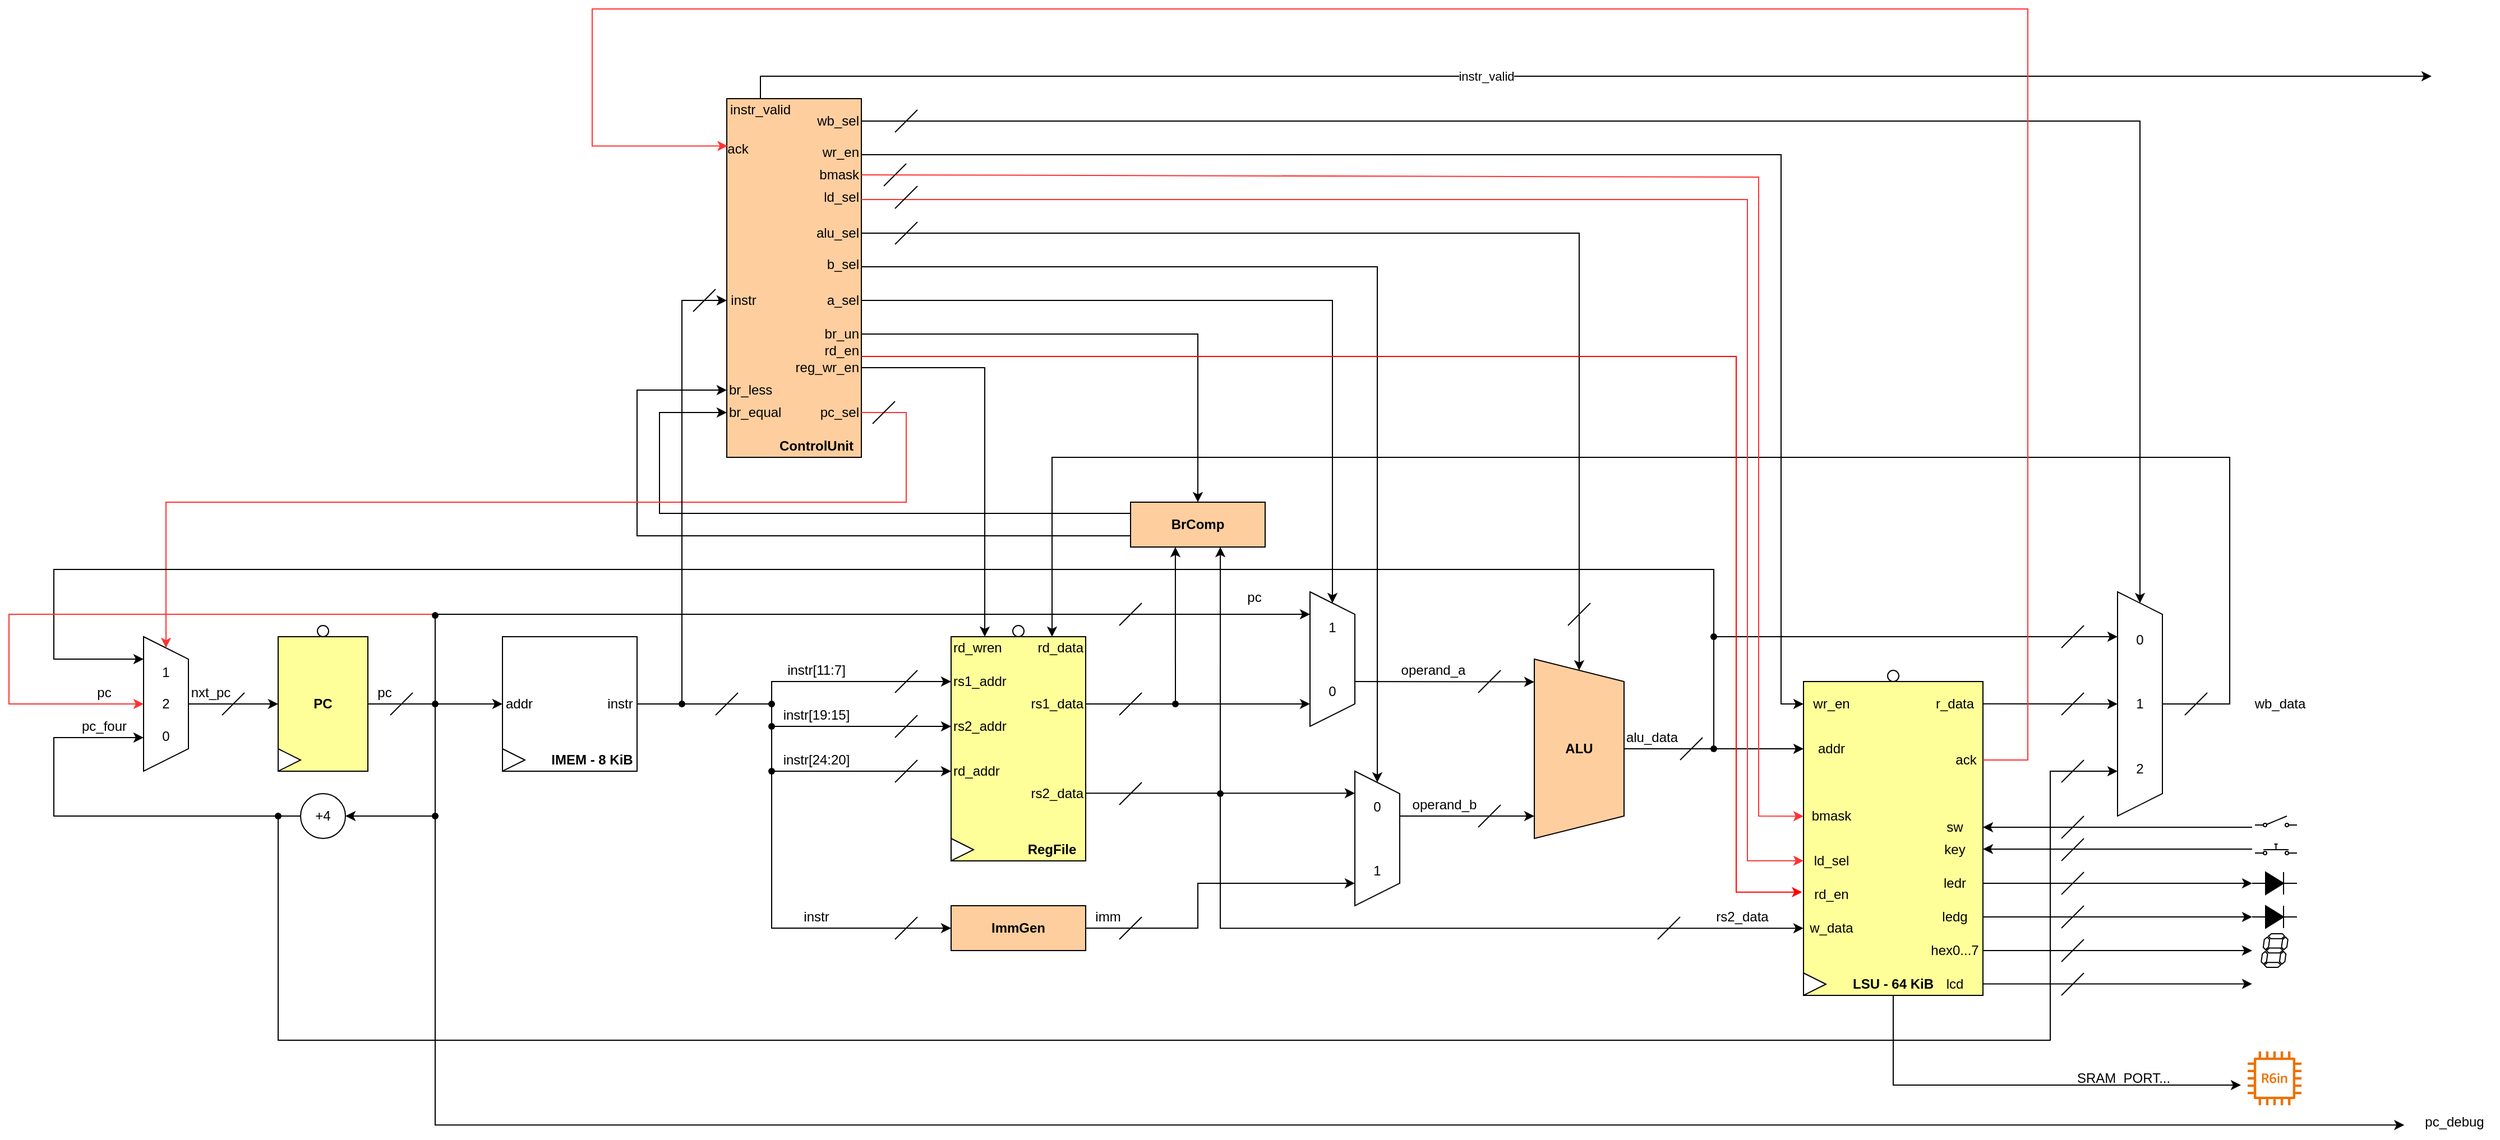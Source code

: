 <mxfile version="23.1.5" type="device">
  <diagram name="Page-1" id="oXgg4Kxq8nKWUvXtjlDv">
    <mxGraphModel dx="-98" dy="-1232" grid="1" gridSize="10" guides="1" tooltips="1" connect="1" arrows="1" fold="1" page="0" pageScale="1" pageWidth="1100" pageHeight="850" math="0" shadow="0">
      <root>
        <mxCell id="0" />
        <mxCell id="1" parent="0" />
        <mxCell id="2" value="" style="rounded=0;whiteSpace=wrap;html=1;fillColor=#FFCE9F;" parent="1" vertex="1">
          <mxGeometry x="1960" y="1960" width="120" height="320" as="geometry" />
        </mxCell>
        <mxCell id="3" value="" style="endArrow=classic;html=1;rounded=0;entryX=0;entryY=0.5;entryDx=0;entryDy=0;exitX=1;exitY=0.5;exitDx=0;exitDy=0;" parent="1" source="81" target="49" edge="1">
          <mxGeometry width="50" height="50" relative="1" as="geometry">
            <mxPoint x="2080" y="2079.2" as="sourcePoint" />
            <mxPoint x="2160" y="2079.2" as="targetPoint" />
            <Array as="points">
              <mxPoint x="2720" y="2080" />
            </Array>
          </mxGeometry>
        </mxCell>
        <mxCell id="4" value="" style="endArrow=classic;html=1;rounded=0;entryX=0.5;entryY=0;entryDx=0;entryDy=0;" parent="1" target="69" edge="1">
          <mxGeometry width="50" height="50" relative="1" as="geometry">
            <mxPoint x="2080" y="2170" as="sourcePoint" />
            <mxPoint x="2160" y="2170" as="targetPoint" />
            <Array as="points">
              <mxPoint x="2380" y="2170" />
            </Array>
          </mxGeometry>
        </mxCell>
        <mxCell id="5" value="" style="endArrow=classic;html=1;rounded=0;exitX=0.25;exitY=0;exitDx=0;exitDy=0;" parent="1" source="2" edge="1">
          <mxGeometry width="50" height="50" relative="1" as="geometry">
            <mxPoint x="2020" y="1980" as="sourcePoint" />
            <mxPoint x="3480" y="1940" as="targetPoint" />
            <Array as="points">
              <mxPoint x="1990" y="1940" />
            </Array>
          </mxGeometry>
        </mxCell>
        <mxCell id="6" value="instr_valid" style="edgeLabel;html=1;align=center;verticalAlign=middle;resizable=0;points=[];" parent="5" vertex="1" connectable="0">
          <mxGeometry x="-0.117" relative="1" as="geometry">
            <mxPoint as="offset" />
          </mxGeometry>
        </mxCell>
        <mxCell id="7" value="" style="rounded=0;whiteSpace=wrap;html=1;container=0;" parent="1" vertex="1">
          <mxGeometry x="1760" y="2440" width="120" height="120" as="geometry" />
        </mxCell>
        <mxCell id="8" value="" style="triangle;whiteSpace=wrap;html=1;container=0;" parent="1" vertex="1">
          <mxGeometry x="1760" y="2540" width="20" height="20" as="geometry" />
        </mxCell>
        <mxCell id="10" value="" style="endArrow=classic;html=1;rounded=0;entryX=0;entryY=0.5;entryDx=0;entryDy=0;" parent="1" target="19" edge="1">
          <mxGeometry width="50" height="50" relative="1" as="geometry">
            <mxPoint x="1880" y="2500" as="sourcePoint" />
            <mxPoint x="2080" y="2480" as="targetPoint" />
            <Array as="points">
              <mxPoint x="2000" y="2500" />
              <mxPoint x="2000" y="2480" />
            </Array>
          </mxGeometry>
        </mxCell>
        <mxCell id="11" value="" style="endArrow=none;html=1;rounded=0;" parent="1" edge="1">
          <mxGeometry width="50" height="50" relative="1" as="geometry">
            <mxPoint x="1950" y="2510" as="sourcePoint" />
            <mxPoint x="1970" y="2490" as="targetPoint" />
          </mxGeometry>
        </mxCell>
        <mxCell id="12" value="" style="rounded=0;whiteSpace=wrap;html=1;fillColor=#FFFF99;" parent="1" vertex="1">
          <mxGeometry x="2160" y="2440" width="120" height="200" as="geometry" />
        </mxCell>
        <mxCell id="13" value="" style="triangle;whiteSpace=wrap;html=1;container=0;" parent="1" vertex="1">
          <mxGeometry x="2160" y="2620" width="20" height="20" as="geometry" />
        </mxCell>
        <mxCell id="14" value="" style="ellipse;whiteSpace=wrap;html=1;aspect=fixed;container=0;" parent="1" vertex="1">
          <mxGeometry x="2215" y="2430" width="10" height="10" as="geometry" />
        </mxCell>
        <mxCell id="15" value="" style="endArrow=classic;html=1;rounded=0;entryX=0.833;entryY=1;entryDx=0;entryDy=0;entryPerimeter=0;" parent="1" target="47" edge="1">
          <mxGeometry width="50" height="50" relative="1" as="geometry">
            <mxPoint x="2280" y="2500" as="sourcePoint" />
            <mxPoint x="2360" y="2500" as="targetPoint" />
          </mxGeometry>
        </mxCell>
        <mxCell id="16" value="" style="endArrow=none;html=1;rounded=0;" parent="1" edge="1">
          <mxGeometry width="50" height="50" relative="1" as="geometry">
            <mxPoint x="2310" y="2510" as="sourcePoint" />
            <mxPoint x="2330" y="2490" as="targetPoint" />
          </mxGeometry>
        </mxCell>
        <mxCell id="17" value="" style="endArrow=classic;html=1;rounded=0;entryX=0.164;entryY=1;entryDx=0;entryDy=0;entryPerimeter=0;" parent="1" target="48" edge="1">
          <mxGeometry width="50" height="50" relative="1" as="geometry">
            <mxPoint x="2280" y="2579.67" as="sourcePoint" />
            <mxPoint x="2360" y="2579.67" as="targetPoint" />
          </mxGeometry>
        </mxCell>
        <mxCell id="18" value="" style="endArrow=none;html=1;rounded=0;" parent="1" edge="1">
          <mxGeometry width="50" height="50" relative="1" as="geometry">
            <mxPoint x="2310" y="2590" as="sourcePoint" />
            <mxPoint x="2330" y="2570" as="targetPoint" />
          </mxGeometry>
        </mxCell>
        <mxCell id="19" value="rs1_addr" style="text;html=1;align=left;verticalAlign=middle;whiteSpace=wrap;rounded=0;" parent="1" vertex="1">
          <mxGeometry x="2160" y="2470" width="60" height="20" as="geometry" />
        </mxCell>
        <mxCell id="20" value="rs2_addr" style="text;html=1;align=left;verticalAlign=middle;whiteSpace=wrap;rounded=0;" parent="1" vertex="1">
          <mxGeometry x="2160" y="2510" width="60" height="20" as="geometry" />
        </mxCell>
        <mxCell id="21" value="rd_wren" style="text;html=1;align=left;verticalAlign=middle;whiteSpace=wrap;rounded=0;" parent="1" vertex="1">
          <mxGeometry x="2160" y="2440" width="60" height="20" as="geometry" />
        </mxCell>
        <mxCell id="22" value="rd_addr" style="text;html=1;align=left;verticalAlign=middle;whiteSpace=wrap;rounded=0;" parent="1" vertex="1">
          <mxGeometry x="2160" y="2550" width="60" height="20" as="geometry" />
        </mxCell>
        <mxCell id="23" value="rs1_data" style="text;html=1;align=right;verticalAlign=middle;whiteSpace=wrap;rounded=0;" parent="1" vertex="1">
          <mxGeometry x="2220" y="2490" width="60" height="20" as="geometry" />
        </mxCell>
        <mxCell id="24" value="rs2_data" style="text;html=1;align=right;verticalAlign=middle;whiteSpace=wrap;rounded=0;" parent="1" vertex="1">
          <mxGeometry x="2220" y="2570" width="60" height="20" as="geometry" />
        </mxCell>
        <mxCell id="25" value="&lt;b&gt;RegFile&lt;/b&gt;" style="text;html=1;align=center;verticalAlign=middle;whiteSpace=wrap;rounded=0;" parent="1" vertex="1">
          <mxGeometry x="2220" y="2620" width="60" height="20" as="geometry" />
        </mxCell>
        <mxCell id="26" value="&lt;b&gt;IMEM - 8 KiB&lt;/b&gt;" style="text;html=1;align=center;verticalAlign=middle;whiteSpace=wrap;rounded=0;" parent="1" vertex="1">
          <mxGeometry x="1800" y="2540" width="80" height="20" as="geometry" />
        </mxCell>
        <mxCell id="27" value="addr" style="text;html=1;align=center;verticalAlign=middle;whiteSpace=wrap;rounded=0;" parent="1" vertex="1">
          <mxGeometry x="1760" y="2490" width="30" height="20" as="geometry" />
        </mxCell>
        <mxCell id="28" value="instr" style="text;html=1;align=center;verticalAlign=middle;whiteSpace=wrap;rounded=0;" parent="1" vertex="1">
          <mxGeometry x="1850" y="2490" width="30" height="20" as="geometry" />
        </mxCell>
        <mxCell id="29" value="" style="endArrow=none;html=1;rounded=0;" parent="1" edge="1">
          <mxGeometry width="50" height="50" relative="1" as="geometry">
            <mxPoint x="2110" y="2490" as="sourcePoint" />
            <mxPoint x="2130" y="2470" as="targetPoint" />
          </mxGeometry>
        </mxCell>
        <mxCell id="30" style="edgeStyle=orthogonalEdgeStyle;rounded=0;orthogonalLoop=1;jettySize=auto;html=1;entryX=0;entryY=0.5;entryDx=0;entryDy=0;" parent="1" source="31" target="20" edge="1">
          <mxGeometry relative="1" as="geometry">
            <Array as="points">
              <mxPoint x="2000" y="2520" />
            </Array>
          </mxGeometry>
        </mxCell>
        <mxCell id="31" value="" style="shape=waypoint;sketch=0;fillStyle=solid;size=6;pointerEvents=1;points=[];fillColor=none;resizable=0;rotatable=0;perimeter=centerPerimeter;snapToPoint=1;" parent="1" vertex="1">
          <mxGeometry x="1990" y="2490" width="20" height="20" as="geometry" />
        </mxCell>
        <mxCell id="32" value="" style="endArrow=none;html=1;rounded=0;" parent="1" edge="1">
          <mxGeometry width="50" height="50" relative="1" as="geometry">
            <mxPoint x="2110" y="2530" as="sourcePoint" />
            <mxPoint x="2130" y="2510" as="targetPoint" />
          </mxGeometry>
        </mxCell>
        <mxCell id="33" style="edgeStyle=orthogonalEdgeStyle;rounded=0;orthogonalLoop=1;jettySize=auto;html=1;entryX=0;entryY=0.5;entryDx=0;entryDy=0;" parent="1" source="34" target="22" edge="1">
          <mxGeometry relative="1" as="geometry">
            <Array as="points">
              <mxPoint x="2000" y="2560" />
            </Array>
          </mxGeometry>
        </mxCell>
        <mxCell id="34" value="" style="shape=waypoint;sketch=0;fillStyle=solid;size=6;pointerEvents=1;points=[];fillColor=none;resizable=0;rotatable=0;perimeter=centerPerimeter;snapToPoint=1;" parent="1" vertex="1">
          <mxGeometry x="1990" y="2510" width="20" height="20" as="geometry" />
        </mxCell>
        <mxCell id="35" value="" style="endArrow=none;html=1;rounded=0;" parent="1" edge="1">
          <mxGeometry width="50" height="50" relative="1" as="geometry">
            <mxPoint x="2110" y="2570" as="sourcePoint" />
            <mxPoint x="2130" y="2550" as="targetPoint" />
          </mxGeometry>
        </mxCell>
        <mxCell id="36" value="rd_data" style="text;html=1;align=right;verticalAlign=middle;whiteSpace=wrap;rounded=0;" parent="1" vertex="1">
          <mxGeometry x="2220" y="2440" width="60" height="20" as="geometry" />
        </mxCell>
        <mxCell id="37" value="instr[11:7]" style="text;html=1;align=center;verticalAlign=middle;whiteSpace=wrap;rounded=0;" parent="1" vertex="1">
          <mxGeometry x="2000" y="2460" width="80" height="20" as="geometry" />
        </mxCell>
        <mxCell id="38" value="instr[19:15]" style="text;html=1;align=center;verticalAlign=middle;whiteSpace=wrap;rounded=0;" parent="1" vertex="1">
          <mxGeometry x="2000" y="2500" width="80" height="20" as="geometry" />
        </mxCell>
        <mxCell id="39" value="instr[24:20]" style="text;html=1;align=center;verticalAlign=middle;whiteSpace=wrap;rounded=0;" parent="1" vertex="1">
          <mxGeometry x="2000" y="2540" width="80" height="20" as="geometry" />
        </mxCell>
        <mxCell id="40" value="&lt;b&gt;ImmGen&lt;/b&gt;" style="rounded=0;whiteSpace=wrap;html=1;fillColor=#FFCE9F;" parent="1" vertex="1">
          <mxGeometry x="2160" y="2680" width="120" height="40" as="geometry" />
        </mxCell>
        <mxCell id="41" value="" style="endArrow=none;html=1;rounded=0;" parent="1" edge="1">
          <mxGeometry width="50" height="50" relative="1" as="geometry">
            <mxPoint x="2110" y="2710" as="sourcePoint" />
            <mxPoint x="2130" y="2690" as="targetPoint" />
          </mxGeometry>
        </mxCell>
        <mxCell id="42" value="" style="endArrow=classic;html=1;rounded=0;entryX=0.833;entryY=1;entryDx=0;entryDy=0;entryPerimeter=0;exitX=1;exitY=0.5;exitDx=0;exitDy=0;" parent="1" source="40" target="48" edge="1">
          <mxGeometry width="50" height="50" relative="1" as="geometry">
            <mxPoint x="2280" y="2720" as="sourcePoint" />
            <mxPoint x="2500" y="2660" as="targetPoint" />
            <Array as="points">
              <mxPoint x="2380" y="2700" />
              <mxPoint x="2380" y="2660" />
            </Array>
          </mxGeometry>
        </mxCell>
        <mxCell id="43" value="" style="endArrow=none;html=1;rounded=0;" parent="1" edge="1">
          <mxGeometry width="50" height="50" relative="1" as="geometry">
            <mxPoint x="2310" y="2710" as="sourcePoint" />
            <mxPoint x="2330" y="2690" as="targetPoint" />
          </mxGeometry>
        </mxCell>
        <mxCell id="44" style="edgeStyle=orthogonalEdgeStyle;rounded=0;orthogonalLoop=1;jettySize=auto;html=1;entryX=0;entryY=0.5;entryDx=0;entryDy=0;" parent="1" target="40" edge="1">
          <mxGeometry relative="1" as="geometry">
            <mxPoint x="2000" y="2540" as="sourcePoint" />
            <mxPoint x="2140" y="2700" as="targetPoint" />
            <Array as="points">
              <mxPoint x="2000" y="2700" />
            </Array>
          </mxGeometry>
        </mxCell>
        <mxCell id="45" value="" style="shape=waypoint;sketch=0;fillStyle=solid;size=6;pointerEvents=1;points=[];fillColor=none;resizable=0;rotatable=0;perimeter=centerPerimeter;snapToPoint=1;" parent="1" vertex="1">
          <mxGeometry x="1990" y="2550" width="20" height="20" as="geometry" />
        </mxCell>
        <mxCell id="46" value="instr" style="text;html=1;align=center;verticalAlign=middle;whiteSpace=wrap;rounded=0;" parent="1" vertex="1">
          <mxGeometry x="2000" y="2680" width="80" height="20" as="geometry" />
        </mxCell>
        <mxCell id="47" value="1&lt;div&gt;&lt;br&gt;&lt;/div&gt;&lt;div&gt;&lt;br&gt;&lt;/div&gt;&lt;div&gt;&lt;br&gt;&lt;/div&gt;&lt;div&gt;0&lt;/div&gt;" style="shape=trapezoid;perimeter=trapezoidPerimeter;whiteSpace=wrap;html=1;fixedSize=1;direction=south;" parent="1" vertex="1">
          <mxGeometry x="2480" y="2400" width="40" height="120" as="geometry" />
        </mxCell>
        <mxCell id="48" value="0&lt;div&gt;&lt;br&gt;&lt;/div&gt;&lt;div&gt;&lt;br&gt;&lt;/div&gt;&lt;div&gt;&lt;br&gt;&lt;/div&gt;&lt;div&gt;1&lt;/div&gt;" style="shape=trapezoid;perimeter=trapezoidPerimeter;whiteSpace=wrap;html=1;fixedSize=1;direction=south;" parent="1" vertex="1">
          <mxGeometry x="2520" y="2560" width="40" height="120" as="geometry" />
        </mxCell>
        <mxCell id="49" value="&lt;b&gt;ALU&lt;/b&gt;" style="shape=trapezoid;perimeter=trapezoidPerimeter;whiteSpace=wrap;html=1;fixedSize=1;direction=south;fillColor=#FFCE9F;" parent="1" vertex="1">
          <mxGeometry x="2680" y="2460" width="80" height="160" as="geometry" />
        </mxCell>
        <mxCell id="50" value="" style="endArrow=classic;html=1;rounded=0;entryX=0.127;entryY=1;entryDx=0;entryDy=0;exitX=0.667;exitY=0;exitDx=0;exitDy=0;exitPerimeter=0;entryPerimeter=0;" parent="1" source="47" target="49" edge="1">
          <mxGeometry width="50" height="50" relative="1" as="geometry">
            <mxPoint x="2600" y="2500" as="sourcePoint" />
            <mxPoint x="2650" y="2508" as="targetPoint" />
          </mxGeometry>
        </mxCell>
        <mxCell id="51" value="" style="endArrow=none;html=1;rounded=0;" parent="1" edge="1">
          <mxGeometry width="50" height="50" relative="1" as="geometry">
            <mxPoint x="2630" y="2490" as="sourcePoint" />
            <mxPoint x="2650" y="2470" as="targetPoint" />
          </mxGeometry>
        </mxCell>
        <mxCell id="52" value="" style="endArrow=classic;html=1;rounded=0;entryX=0.875;entryY=1;entryDx=0;entryDy=0;exitX=0.333;exitY=0;exitDx=0;exitDy=0;exitPerimeter=0;entryPerimeter=0;" parent="1" source="48" target="49" edge="1">
          <mxGeometry width="50" height="50" relative="1" as="geometry">
            <mxPoint x="2600" y="2580" as="sourcePoint" />
            <mxPoint x="2680" y="2580" as="targetPoint" />
          </mxGeometry>
        </mxCell>
        <mxCell id="53" value="" style="endArrow=none;html=1;rounded=0;" parent="1" edge="1">
          <mxGeometry width="50" height="50" relative="1" as="geometry">
            <mxPoint x="2630" y="2610" as="sourcePoint" />
            <mxPoint x="2650" y="2590" as="targetPoint" />
          </mxGeometry>
        </mxCell>
        <mxCell id="54" value="" style="endArrow=classic;html=1;rounded=0;entryX=0;entryY=0.5;entryDx=0;entryDy=0;" parent="1" target="95" edge="1">
          <mxGeometry width="50" height="50" relative="1" as="geometry">
            <mxPoint x="2760" y="2540" as="sourcePoint" />
            <mxPoint x="2840" y="2540" as="targetPoint" />
          </mxGeometry>
        </mxCell>
        <mxCell id="55" value="" style="endArrow=none;html=1;rounded=0;" parent="1" edge="1">
          <mxGeometry width="50" height="50" relative="1" as="geometry">
            <mxPoint x="2810" y="2550" as="sourcePoint" />
            <mxPoint x="2830" y="2530" as="targetPoint" />
          </mxGeometry>
        </mxCell>
        <mxCell id="56" value="" style="endArrow=none;html=1;rounded=0;" parent="1" edge="1">
          <mxGeometry width="50" height="50" relative="1" as="geometry">
            <mxPoint x="2710" y="2430" as="sourcePoint" />
            <mxPoint x="2730" y="2410" as="targetPoint" />
          </mxGeometry>
        </mxCell>
        <mxCell id="57" value="operand_a" style="text;html=1;align=center;verticalAlign=middle;whiteSpace=wrap;rounded=0;" parent="1" vertex="1">
          <mxGeometry x="2550" y="2460" width="80" height="20" as="geometry" />
        </mxCell>
        <mxCell id="58" value="operand_b" style="text;html=1;align=center;verticalAlign=middle;whiteSpace=wrap;rounded=0;" parent="1" vertex="1">
          <mxGeometry x="2560" y="2580" width="80" height="20" as="geometry" />
        </mxCell>
        <mxCell id="59" value="PC" style="rounded=0;whiteSpace=wrap;html=1;fontStyle=1;fillColor=#FFFF99;" parent="1" vertex="1">
          <mxGeometry x="1560" y="2440" width="80" height="120" as="geometry" />
        </mxCell>
        <mxCell id="60" value="" style="triangle;whiteSpace=wrap;html=1;" parent="1" vertex="1">
          <mxGeometry x="1560" y="2540" width="20" height="20" as="geometry" />
        </mxCell>
        <mxCell id="61" value="" style="ellipse;whiteSpace=wrap;html=1;aspect=fixed;" parent="1" vertex="1">
          <mxGeometry x="1595" y="2430" width="10" height="10" as="geometry" />
        </mxCell>
        <mxCell id="62" value="" style="endArrow=none;html=1;rounded=0;" parent="1" edge="1">
          <mxGeometry width="50" height="50" relative="1" as="geometry">
            <mxPoint x="1510" y="2510" as="sourcePoint" />
            <mxPoint x="1530" y="2490" as="targetPoint" />
          </mxGeometry>
        </mxCell>
        <mxCell id="63" value="" style="endArrow=classic;html=1;rounded=0;entryX=0;entryY=0.5;entryDx=0;entryDy=0;" parent="1" target="27" edge="1">
          <mxGeometry width="50" height="50" relative="1" as="geometry">
            <mxPoint x="1640" y="2500" as="sourcePoint" />
            <mxPoint x="1720" y="2500" as="targetPoint" />
          </mxGeometry>
        </mxCell>
        <mxCell id="64" value="" style="endArrow=none;html=1;rounded=0;" parent="1" edge="1">
          <mxGeometry width="50" height="50" relative="1" as="geometry">
            <mxPoint x="1660" y="2510" as="sourcePoint" />
            <mxPoint x="1680" y="2490" as="targetPoint" />
          </mxGeometry>
        </mxCell>
        <mxCell id="65" value="pc" style="text;html=1;align=center;verticalAlign=middle;whiteSpace=wrap;rounded=0;" parent="1" vertex="1">
          <mxGeometry x="1640" y="2480" width="30" height="20" as="geometry" />
        </mxCell>
        <mxCell id="66" style="edgeStyle=orthogonalEdgeStyle;rounded=0;orthogonalLoop=1;jettySize=auto;html=1;entryX=0;entryY=0.5;entryDx=0;entryDy=0;" parent="1" source="67" target="59" edge="1">
          <mxGeometry relative="1" as="geometry" />
        </mxCell>
        <mxCell id="67" value="1&lt;br&gt;&lt;br&gt;2&lt;br&gt;&lt;br&gt;0" style="shape=trapezoid;perimeter=trapezoidPerimeter;whiteSpace=wrap;html=1;fixedSize=1;direction=south;" parent="1" vertex="1">
          <mxGeometry x="1440" y="2440" width="40" height="120" as="geometry" />
        </mxCell>
        <mxCell id="68" value="nxt_pc" style="text;html=1;align=center;verticalAlign=middle;whiteSpace=wrap;rounded=0;" parent="1" vertex="1">
          <mxGeometry x="1480" y="2480" width="40" height="20" as="geometry" />
        </mxCell>
        <mxCell id="69" value="&lt;b&gt;BrComp&lt;/b&gt;" style="rounded=0;whiteSpace=wrap;html=1;fillColor=#FFCE9F;" parent="1" vertex="1">
          <mxGeometry x="2320" y="2320" width="120" height="40" as="geometry" />
        </mxCell>
        <mxCell id="70" style="edgeStyle=orthogonalEdgeStyle;rounded=0;orthogonalLoop=1;jettySize=auto;html=1;entryX=0.333;entryY=1;entryDx=0;entryDy=0;entryPerimeter=0;" parent="1" source="71" target="69" edge="1">
          <mxGeometry relative="1" as="geometry">
            <mxPoint x="2360" y="2450" as="targetPoint" />
          </mxGeometry>
        </mxCell>
        <mxCell id="71" value="" style="shape=waypoint;sketch=0;fillStyle=solid;size=6;pointerEvents=1;points=[];fillColor=none;resizable=0;rotatable=0;perimeter=centerPerimeter;snapToPoint=1;" parent="1" vertex="1">
          <mxGeometry x="2350" y="2490" width="20" height="20" as="geometry" />
        </mxCell>
        <mxCell id="72" style="edgeStyle=orthogonalEdgeStyle;rounded=0;orthogonalLoop=1;jettySize=auto;html=1;entryX=0;entryY=0.786;entryDx=0;entryDy=0;entryPerimeter=0;" parent="1" source="73" target="91" edge="1">
          <mxGeometry relative="1" as="geometry">
            <mxPoint x="2851.212" y="2690" as="targetPoint" />
            <Array as="points">
              <mxPoint x="2400" y="2700" />
            </Array>
          </mxGeometry>
        </mxCell>
        <mxCell id="73" value="" style="shape=waypoint;sketch=0;fillStyle=solid;size=6;pointerEvents=1;points=[];fillColor=none;resizable=0;rotatable=0;perimeter=centerPerimeter;snapToPoint=1;" parent="1" vertex="1">
          <mxGeometry x="2390" y="2570" width="20" height="20" as="geometry" />
        </mxCell>
        <mxCell id="74" style="edgeStyle=orthogonalEdgeStyle;rounded=0;orthogonalLoop=1;jettySize=auto;html=1;entryX=0.667;entryY=1;entryDx=0;entryDy=0;entryPerimeter=0;" parent="1" source="73" target="69" edge="1">
          <mxGeometry relative="1" as="geometry" />
        </mxCell>
        <mxCell id="75" value="" style="endArrow=classic;html=1;rounded=0;entryX=0;entryY=0.5;entryDx=0;entryDy=0;exitX=0;exitY=0.25;exitDx=0;exitDy=0;" parent="1" source="69" target="78" edge="1">
          <mxGeometry width="50" height="50" relative="1" as="geometry">
            <mxPoint x="2310" y="2330" as="sourcePoint" />
            <mxPoint x="1920" y="2310" as="targetPoint" />
            <Array as="points">
              <mxPoint x="1900" y="2330" />
              <mxPoint x="1900" y="2240" />
            </Array>
          </mxGeometry>
        </mxCell>
        <mxCell id="76" value="" style="endArrow=classic;html=1;rounded=0;exitX=0;exitY=0.75;exitDx=0;exitDy=0;entryX=0;entryY=0.5;entryDx=0;entryDy=0;" parent="1" source="69" target="77" edge="1">
          <mxGeometry width="50" height="50" relative="1" as="geometry">
            <mxPoint x="2320" y="2400" as="sourcePoint" />
            <mxPoint x="1960" y="2340" as="targetPoint" />
            <Array as="points">
              <mxPoint x="1880" y="2350" />
              <mxPoint x="1880" y="2220" />
            </Array>
          </mxGeometry>
        </mxCell>
        <mxCell id="77" value="br_less" style="text;html=1;align=left;verticalAlign=middle;whiteSpace=wrap;rounded=0;" parent="1" vertex="1">
          <mxGeometry x="1960" y="2210" width="60" height="20" as="geometry" />
        </mxCell>
        <mxCell id="78" value="br_equal" style="text;html=1;align=left;verticalAlign=middle;whiteSpace=wrap;rounded=0;" parent="1" vertex="1">
          <mxGeometry x="1960" y="2230" width="60" height="20" as="geometry" />
        </mxCell>
        <mxCell id="79" value="br_un" style="text;html=1;align=right;verticalAlign=middle;whiteSpace=wrap;rounded=0;" parent="1" vertex="1">
          <mxGeometry x="2010" y="2160" width="70" height="20" as="geometry" />
        </mxCell>
        <mxCell id="80" value="&lt;b&gt;ControlUnit&lt;/b&gt;" style="text;html=1;align=center;verticalAlign=middle;whiteSpace=wrap;rounded=0;" parent="1" vertex="1">
          <mxGeometry x="2000" y="2260" width="80" height="20" as="geometry" />
        </mxCell>
        <mxCell id="81" value="alu_sel" style="text;html=1;align=right;verticalAlign=middle;whiteSpace=wrap;rounded=0;" parent="1" vertex="1">
          <mxGeometry x="2010" y="2070" width="70" height="20" as="geometry" />
        </mxCell>
        <mxCell id="82" style="edgeStyle=orthogonalEdgeStyle;rounded=0;orthogonalLoop=1;jettySize=auto;html=1;" parent="1" source="84" edge="1">
          <mxGeometry relative="1" as="geometry">
            <mxPoint x="2480" y="2420" as="targetPoint" />
            <Array as="points">
              <mxPoint x="1700" y="2420" />
            </Array>
          </mxGeometry>
        </mxCell>
        <mxCell id="83" style="edgeStyle=orthogonalEdgeStyle;rounded=0;orthogonalLoop=1;jettySize=auto;html=1;entryX=1;entryY=0.5;entryDx=0;entryDy=0;" parent="1" source="84" target="90" edge="1">
          <mxGeometry relative="1" as="geometry">
            <Array as="points">
              <mxPoint x="1700" y="2600" />
            </Array>
          </mxGeometry>
        </mxCell>
        <mxCell id="84" value="" style="shape=waypoint;sketch=0;fillStyle=solid;size=6;pointerEvents=1;points=[];fillColor=none;resizable=0;rotatable=0;perimeter=centerPerimeter;snapToPoint=1;" parent="1" vertex="1">
          <mxGeometry x="1690" y="2490" width="20" height="20" as="geometry" />
        </mxCell>
        <mxCell id="85" value="" style="endArrow=none;html=1;rounded=0;" parent="1" edge="1">
          <mxGeometry width="50" height="50" relative="1" as="geometry">
            <mxPoint x="2310" y="2430" as="sourcePoint" />
            <mxPoint x="2330" y="2410" as="targetPoint" />
          </mxGeometry>
        </mxCell>
        <mxCell id="86" value="imm" style="text;html=1;align=center;verticalAlign=middle;whiteSpace=wrap;rounded=0;" parent="1" vertex="1">
          <mxGeometry x="2280" y="2680" width="40" height="20" as="geometry" />
        </mxCell>
        <mxCell id="87" style="edgeStyle=orthogonalEdgeStyle;rounded=0;orthogonalLoop=1;jettySize=auto;html=1;entryX=0;entryY=0.5;entryDx=0;entryDy=0;strokeColor=#FF3333;" parent="1" source="88" target="67" edge="1">
          <mxGeometry relative="1" as="geometry">
            <Array as="points">
              <mxPoint x="2120" y="2240" />
              <mxPoint x="2120" y="2320" />
              <mxPoint x="1460" y="2320" />
            </Array>
          </mxGeometry>
        </mxCell>
        <mxCell id="88" value="pc_sel" style="text;html=1;align=right;verticalAlign=middle;whiteSpace=wrap;rounded=0;" parent="1" vertex="1">
          <mxGeometry x="2010" y="2230" width="70" height="20" as="geometry" />
        </mxCell>
        <mxCell id="89" style="edgeStyle=orthogonalEdgeStyle;rounded=0;orthogonalLoop=1;jettySize=auto;html=1;exitX=0;exitY=0.5;exitDx=0;exitDy=0;" parent="1" source="90" edge="1">
          <mxGeometry relative="1" as="geometry">
            <mxPoint x="1440" y="2530" as="targetPoint" />
            <mxPoint x="1570" y="2600" as="sourcePoint" />
            <Array as="points">
              <mxPoint x="1360" y="2600" />
              <mxPoint x="1360" y="2530" />
            </Array>
          </mxGeometry>
        </mxCell>
        <mxCell id="90" value="+4" style="ellipse;whiteSpace=wrap;html=1;aspect=fixed;" parent="1" vertex="1">
          <mxGeometry x="1580" y="2580" width="40" height="40" as="geometry" />
        </mxCell>
        <mxCell id="0L_vs1r0i56MNHJOJG8s-172" style="edgeStyle=orthogonalEdgeStyle;rounded=0;orthogonalLoop=1;jettySize=auto;html=1;" parent="1" source="91" edge="1">
          <mxGeometry relative="1" as="geometry">
            <mxPoint x="3310" y="2840" as="targetPoint" />
            <Array as="points">
              <mxPoint x="3000" y="2840" />
            </Array>
          </mxGeometry>
        </mxCell>
        <mxCell id="91" value="" style="rounded=0;whiteSpace=wrap;html=1;fillColor=#FFFF99;" parent="1" vertex="1">
          <mxGeometry x="2920" y="2480" width="160" height="280" as="geometry" />
        </mxCell>
        <mxCell id="92" value="" style="triangle;whiteSpace=wrap;html=1;container=0;" parent="1" vertex="1">
          <mxGeometry x="2920" y="2740" width="20" height="20" as="geometry" />
        </mxCell>
        <mxCell id="93" value="" style="ellipse;whiteSpace=wrap;html=1;aspect=fixed;container=0;" parent="1" vertex="1">
          <mxGeometry x="2995" y="2470" width="10" height="10" as="geometry" />
        </mxCell>
        <mxCell id="94" value="&lt;b&gt;LSU - 64 KiB&lt;/b&gt;" style="text;html=1;align=center;verticalAlign=middle;whiteSpace=wrap;rounded=0;" parent="1" vertex="1">
          <mxGeometry x="2960" y="2740" width="80" height="20" as="geometry" />
        </mxCell>
        <mxCell id="95" value="addr" style="text;html=1;align=center;verticalAlign=middle;whiteSpace=wrap;rounded=0;" parent="1" vertex="1">
          <mxGeometry x="2920" y="2530" width="50" height="20" as="geometry" />
        </mxCell>
        <mxCell id="96" style="edgeStyle=orthogonalEdgeStyle;rounded=0;orthogonalLoop=1;jettySize=auto;html=1;" parent="1" source="97" edge="1">
          <mxGeometry relative="1" as="geometry">
            <mxPoint x="1440" y="2460" as="targetPoint" />
            <Array as="points">
              <mxPoint x="2840" y="2380" />
              <mxPoint x="1360" y="2380" />
              <mxPoint x="1360" y="2460" />
            </Array>
          </mxGeometry>
        </mxCell>
        <mxCell id="97" value="" style="shape=waypoint;sketch=0;fillStyle=solid;size=6;pointerEvents=1;points=[];fillColor=none;resizable=0;rotatable=0;perimeter=centerPerimeter;snapToPoint=1;" parent="1" vertex="1">
          <mxGeometry x="2830" y="2530" width="20" height="20" as="geometry" />
        </mxCell>
        <mxCell id="98" value="alu_data" style="text;html=1;align=center;verticalAlign=middle;whiteSpace=wrap;rounded=0;" parent="1" vertex="1">
          <mxGeometry x="2760" y="2520" width="50" height="20" as="geometry" />
        </mxCell>
        <mxCell id="99" value="0&lt;div&gt;&lt;br&gt;&lt;/div&gt;&lt;div&gt;&lt;br&gt;&lt;/div&gt;&lt;div&gt;&lt;br&gt;&lt;/div&gt;&lt;div&gt;1&lt;/div&gt;&lt;div&gt;&lt;br&gt;&lt;/div&gt;&lt;div&gt;&lt;br&gt;&lt;/div&gt;&lt;div&gt;&lt;br&gt;&lt;/div&gt;&lt;div&gt;2&lt;/div&gt;" style="shape=trapezoid;perimeter=trapezoidPerimeter;whiteSpace=wrap;html=1;fixedSize=1;direction=south;" parent="1" vertex="1">
          <mxGeometry x="3200" y="2400" width="40" height="200" as="geometry" />
        </mxCell>
        <mxCell id="100" value="w_data" style="text;html=1;align=center;verticalAlign=middle;whiteSpace=wrap;rounded=0;" parent="1" vertex="1">
          <mxGeometry x="2920" y="2690" width="50" height="20" as="geometry" />
        </mxCell>
        <mxCell id="101" value="" style="endArrow=classic;html=1;rounded=0;exitX=1;exitY=0.6;exitDx=0;exitDy=0;entryX=0;entryY=0.5;entryDx=0;entryDy=0;exitPerimeter=0;" parent="1" source="131" target="105" edge="1">
          <mxGeometry width="50" height="50" relative="1" as="geometry">
            <mxPoint x="2720" y="2330" as="sourcePoint" />
            <mxPoint x="2900" y="2500" as="targetPoint" />
            <Array as="points">
              <mxPoint x="2900" y="2010" />
              <mxPoint x="2900" y="2500" />
            </Array>
          </mxGeometry>
        </mxCell>
        <mxCell id="102" value="ld_sel" style="text;html=1;align=right;verticalAlign=middle;whiteSpace=wrap;rounded=0;" parent="1" vertex="1">
          <mxGeometry x="2010" y="2038" width="70" height="20" as="geometry" />
        </mxCell>
        <mxCell id="103" style="edgeStyle=orthogonalEdgeStyle;rounded=0;orthogonalLoop=1;jettySize=auto;html=1;entryX=0.5;entryY=0;entryDx=0;entryDy=0;" parent="1" source="104" target="21" edge="1">
          <mxGeometry relative="1" as="geometry" />
        </mxCell>
        <mxCell id="104" value="reg_wr_en" style="text;html=1;align=right;verticalAlign=middle;whiteSpace=wrap;rounded=0;" parent="1" vertex="1">
          <mxGeometry x="2010" y="2190" width="70" height="20" as="geometry" />
        </mxCell>
        <mxCell id="105" value="wr_en" style="text;html=1;align=center;verticalAlign=middle;whiteSpace=wrap;rounded=0;" parent="1" vertex="1">
          <mxGeometry x="2920" y="2490" width="50" height="20" as="geometry" />
        </mxCell>
        <mxCell id="106" value="" style="endArrow=classic;html=1;rounded=0;entryX=0.8;entryY=1;entryDx=0;entryDy=0;entryPerimeter=0;" parent="1" source="JyYLblfuklIKqqulu7PG-160" target="99" edge="1">
          <mxGeometry width="50" height="50" relative="1" as="geometry">
            <mxPoint x="1560" y="2600" as="sourcePoint" />
            <mxPoint x="3180" y="2500" as="targetPoint" />
            <Array as="points">
              <mxPoint x="1560" y="2700" />
              <mxPoint x="1560" y="2800" />
              <mxPoint x="3140" y="2800" />
              <mxPoint x="3140" y="2560" />
            </Array>
          </mxGeometry>
        </mxCell>
        <mxCell id="107" value="" style="endArrow=classic;html=1;rounded=0;entryX=0.5;entryY=1;entryDx=0;entryDy=0;exitX=1;exitY=0.071;exitDx=0;exitDy=0;exitPerimeter=0;" parent="1" source="91" target="99" edge="1">
          <mxGeometry width="50" height="50" relative="1" as="geometry">
            <mxPoint x="3090" y="2500" as="sourcePoint" />
            <mxPoint x="3170" y="2490" as="targetPoint" />
          </mxGeometry>
        </mxCell>
        <mxCell id="108" value="r_data" style="text;html=1;align=center;verticalAlign=middle;whiteSpace=wrap;rounded=0;" parent="1" vertex="1">
          <mxGeometry x="3030" y="2490" width="50" height="20" as="geometry" />
        </mxCell>
        <mxCell id="109" value="" style="endArrow=none;html=1;rounded=0;" parent="1" edge="1">
          <mxGeometry width="50" height="50" relative="1" as="geometry">
            <mxPoint x="2790" y="2710" as="sourcePoint" />
            <mxPoint x="2810" y="2690" as="targetPoint" />
          </mxGeometry>
        </mxCell>
        <mxCell id="110" value="" style="shape=waypoint;sketch=0;fillStyle=solid;size=6;pointerEvents=1;points=[];fillColor=none;resizable=0;rotatable=0;perimeter=centerPerimeter;snapToPoint=1;" parent="1" vertex="1">
          <mxGeometry x="2830" y="2430" width="20" height="20" as="geometry" />
        </mxCell>
        <mxCell id="111" style="edgeStyle=orthogonalEdgeStyle;rounded=0;orthogonalLoop=1;jettySize=auto;html=1;entryX=0.2;entryY=1;entryDx=0;entryDy=0;entryPerimeter=0;" parent="1" source="110" target="99" edge="1">
          <mxGeometry relative="1" as="geometry" />
        </mxCell>
        <mxCell id="112" value="" style="endArrow=none;html=1;rounded=0;" parent="1" edge="1">
          <mxGeometry width="50" height="50" relative="1" as="geometry">
            <mxPoint x="3150" y="2450" as="sourcePoint" />
            <mxPoint x="3170" y="2430" as="targetPoint" />
          </mxGeometry>
        </mxCell>
        <mxCell id="113" value="" style="endArrow=none;html=1;rounded=0;" parent="1" edge="1">
          <mxGeometry width="50" height="50" relative="1" as="geometry">
            <mxPoint x="3150" y="2510" as="sourcePoint" />
            <mxPoint x="3170" y="2490" as="targetPoint" />
          </mxGeometry>
        </mxCell>
        <mxCell id="114" value="" style="endArrow=none;html=1;rounded=0;" parent="1" edge="1">
          <mxGeometry width="50" height="50" relative="1" as="geometry">
            <mxPoint x="3150" y="2570" as="sourcePoint" />
            <mxPoint x="3170" y="2550" as="targetPoint" />
          </mxGeometry>
        </mxCell>
        <mxCell id="115" value="wb_sel" style="text;html=1;align=right;verticalAlign=middle;whiteSpace=wrap;rounded=0;" parent="1" vertex="1">
          <mxGeometry x="2010" y="1970" width="70" height="20" as="geometry" />
        </mxCell>
        <mxCell id="116" value="" style="endArrow=classic;html=1;rounded=0;entryX=0;entryY=0.5;entryDx=0;entryDy=0;" parent="1" target="99" edge="1">
          <mxGeometry width="50" height="50" relative="1" as="geometry">
            <mxPoint x="2080" y="1980" as="sourcePoint" />
            <mxPoint x="3210" y="2380" as="targetPoint" />
            <Array as="points">
              <mxPoint x="3220" y="1980" />
            </Array>
          </mxGeometry>
        </mxCell>
        <mxCell id="117" value="" style="endArrow=classic;html=1;rounded=0;exitX=0.5;exitY=0;exitDx=0;exitDy=0;entryX=0.5;entryY=0;entryDx=0;entryDy=0;" parent="1" source="99" target="36" edge="1">
          <mxGeometry width="50" height="50" relative="1" as="geometry">
            <mxPoint x="3310" y="2500" as="sourcePoint" />
            <mxPoint x="2250" y="2370" as="targetPoint" />
            <Array as="points">
              <mxPoint x="3300" y="2500" />
              <mxPoint x="3300" y="2280" />
              <mxPoint x="2250" y="2280" />
            </Array>
          </mxGeometry>
        </mxCell>
        <mxCell id="118" value="wb_data" style="text;html=1;align=center;verticalAlign=middle;whiteSpace=wrap;rounded=0;" parent="1" vertex="1">
          <mxGeometry x="3320" y="2490" width="50" height="20" as="geometry" />
        </mxCell>
        <mxCell id="119" value="" style="endArrow=none;html=1;rounded=0;" parent="1" edge="1">
          <mxGeometry width="50" height="50" relative="1" as="geometry">
            <mxPoint x="3260" y="2510" as="sourcePoint" />
            <mxPoint x="3280" y="2490" as="targetPoint" />
          </mxGeometry>
        </mxCell>
        <mxCell id="120" value="b_sel" style="text;html=1;align=right;verticalAlign=middle;whiteSpace=wrap;rounded=0;" parent="1" vertex="1">
          <mxGeometry x="2010" y="2098" width="70" height="20" as="geometry" />
        </mxCell>
        <mxCell id="121" value="a_sel" style="text;html=1;align=right;verticalAlign=middle;whiteSpace=wrap;rounded=0;" parent="1" vertex="1">
          <mxGeometry x="2010" y="2130" width="70" height="20" as="geometry" />
        </mxCell>
        <mxCell id="122" value="" style="endArrow=classic;html=1;rounded=0;exitX=1;exitY=0.6;exitDx=0;exitDy=0;exitPerimeter=0;" parent="1" source="120" target="48" edge="1">
          <mxGeometry width="50" height="50" relative="1" as="geometry">
            <mxPoint x="2090" y="2110" as="sourcePoint" />
            <mxPoint x="2540" y="2190" as="targetPoint" />
            <Array as="points">
              <mxPoint x="2540" y="2110" />
            </Array>
          </mxGeometry>
        </mxCell>
        <mxCell id="123" value="" style="endArrow=classic;html=1;rounded=0;exitX=1;exitY=0.5;exitDx=0;exitDy=0;" parent="1" source="121" target="47" edge="1">
          <mxGeometry width="50" height="50" relative="1" as="geometry">
            <mxPoint x="2290" y="2210" as="sourcePoint" />
            <mxPoint x="2340" y="2160" as="targetPoint" />
            <Array as="points">
              <mxPoint x="2500" y="2140" />
            </Array>
          </mxGeometry>
        </mxCell>
        <mxCell id="124" style="edgeStyle=orthogonalEdgeStyle;rounded=0;orthogonalLoop=1;jettySize=auto;html=1;" parent="1" source="125" edge="1">
          <mxGeometry relative="1" as="geometry">
            <mxPoint x="1960" y="2140" as="targetPoint" />
            <Array as="points">
              <mxPoint x="1920" y="2140" />
              <mxPoint x="1960" y="2140" />
            </Array>
          </mxGeometry>
        </mxCell>
        <mxCell id="125" value="" style="shape=waypoint;sketch=0;fillStyle=solid;size=6;pointerEvents=1;points=[];fillColor=none;resizable=0;rotatable=0;perimeter=centerPerimeter;snapToPoint=1;" parent="1" vertex="1">
          <mxGeometry x="1910" y="2490" width="20" height="20" as="geometry" />
        </mxCell>
        <mxCell id="126" value="instr" style="text;html=1;align=center;verticalAlign=middle;whiteSpace=wrap;rounded=0;" parent="1" vertex="1">
          <mxGeometry x="1960" y="2130" width="30" height="20" as="geometry" />
        </mxCell>
        <mxCell id="127" value="" style="endArrow=none;html=1;rounded=0;" parent="1" edge="1">
          <mxGeometry width="50" height="50" relative="1" as="geometry">
            <mxPoint x="1930" y="2150" as="sourcePoint" />
            <mxPoint x="1950" y="2130" as="targetPoint" />
          </mxGeometry>
        </mxCell>
        <mxCell id="128" value="" style="endArrow=none;html=1;rounded=0;" parent="1" edge="1">
          <mxGeometry width="50" height="50" relative="1" as="geometry">
            <mxPoint x="2110" y="2090" as="sourcePoint" />
            <mxPoint x="2130" y="2070" as="targetPoint" />
          </mxGeometry>
        </mxCell>
        <mxCell id="129" value="" style="endArrow=none;html=1;rounded=0;" parent="1" edge="1">
          <mxGeometry width="50" height="50" relative="1" as="geometry">
            <mxPoint x="2110" y="1990" as="sourcePoint" />
            <mxPoint x="2130" y="1970" as="targetPoint" />
          </mxGeometry>
        </mxCell>
        <mxCell id="130" value="instr_valid" style="text;html=1;align=center;verticalAlign=middle;whiteSpace=wrap;rounded=0;" parent="1" vertex="1">
          <mxGeometry x="1975" y="1960" width="30" height="20" as="geometry" />
        </mxCell>
        <mxCell id="131" value="wr_en" style="text;html=1;align=right;verticalAlign=middle;whiteSpace=wrap;rounded=0;" parent="1" vertex="1">
          <mxGeometry x="2010" y="1998" width="70" height="20" as="geometry" />
        </mxCell>
        <mxCell id="132" value="bmask" style="text;html=1;align=right;verticalAlign=middle;whiteSpace=wrap;rounded=0;" parent="1" vertex="1">
          <mxGeometry x="2010" y="2018" width="70" height="20" as="geometry" />
        </mxCell>
        <mxCell id="133" value="" style="endArrow=classic;html=1;rounded=0;exitX=1;exitY=0.5;exitDx=0;exitDy=0;entryX=0;entryY=0.429;entryDx=0;entryDy=0;entryPerimeter=0;strokeColor=#FF3333;" parent="1" source="132" target="91" edge="1">
          <mxGeometry width="50" height="50" relative="1" as="geometry">
            <mxPoint x="2160" y="2090" as="sourcePoint" />
            <mxPoint x="2210" y="2040" as="targetPoint" />
            <Array as="points">
              <mxPoint x="2880" y="2030" />
              <mxPoint x="2880" y="2600" />
            </Array>
          </mxGeometry>
        </mxCell>
        <mxCell id="134" value="" style="endArrow=classic;html=1;rounded=0;exitX=1;exitY=0.6;exitDx=0;exitDy=0;entryX=0;entryY=0.571;entryDx=0;entryDy=0;entryPerimeter=0;exitPerimeter=0;edgeStyle=orthogonalEdgeStyle;strokeColor=#FF3333;" parent="1" source="102" target="91" edge="1">
          <mxGeometry width="50" height="50" relative="1" as="geometry">
            <mxPoint x="2080" y="2048" as="sourcePoint" />
            <mxPoint x="2920" y="2620" as="targetPoint" />
            <Array as="points">
              <mxPoint x="2870" y="2050" />
              <mxPoint x="2870" y="2640" />
            </Array>
          </mxGeometry>
        </mxCell>
        <mxCell id="135" value="bmask" style="text;html=1;align=center;verticalAlign=middle;whiteSpace=wrap;rounded=0;" parent="1" vertex="1">
          <mxGeometry x="2920" y="2590" width="50" height="20" as="geometry" />
        </mxCell>
        <mxCell id="136" value="ld_sel" style="text;html=1;align=center;verticalAlign=middle;whiteSpace=wrap;rounded=0;" parent="1" vertex="1">
          <mxGeometry x="2920" y="2630" width="50" height="20" as="geometry" />
        </mxCell>
        <mxCell id="137" value="" style="endArrow=classic;html=1;rounded=0;entryX=1;entryY=0.5;entryDx=0;entryDy=0;" parent="1" edge="1">
          <mxGeometry width="50" height="50" relative="1" as="geometry">
            <mxPoint x="3320" y="2610" as="sourcePoint" />
            <mxPoint x="3080" y="2610" as="targetPoint" />
          </mxGeometry>
        </mxCell>
        <mxCell id="138" value="" style="endArrow=classic;html=1;rounded=0;entryX=1;entryY=0.5;entryDx=0;entryDy=0;" parent="1" edge="1">
          <mxGeometry width="50" height="50" relative="1" as="geometry">
            <mxPoint x="3320" y="2629.44" as="sourcePoint" />
            <mxPoint x="3080" y="2629.44" as="targetPoint" />
          </mxGeometry>
        </mxCell>
        <mxCell id="139" value="" style="endArrow=classic;html=1;rounded=0;entryX=1;entryY=0.5;entryDx=0;entryDy=0;" parent="1" edge="1">
          <mxGeometry width="50" height="50" relative="1" as="geometry">
            <mxPoint x="3080" y="2660" as="sourcePoint" />
            <mxPoint x="3320" y="2660" as="targetPoint" />
          </mxGeometry>
        </mxCell>
        <mxCell id="140" value="" style="endArrow=classic;html=1;rounded=0;entryX=1;entryY=0.5;entryDx=0;entryDy=0;" parent="1" edge="1">
          <mxGeometry width="50" height="50" relative="1" as="geometry">
            <mxPoint x="3080" y="2690" as="sourcePoint" />
            <mxPoint x="3320" y="2690" as="targetPoint" />
          </mxGeometry>
        </mxCell>
        <mxCell id="141" value="" style="endArrow=classic;html=1;rounded=0;entryX=1;entryY=0.5;entryDx=0;entryDy=0;" parent="1" edge="1">
          <mxGeometry width="50" height="50" relative="1" as="geometry">
            <mxPoint x="3080" y="2720" as="sourcePoint" />
            <mxPoint x="3320" y="2720" as="targetPoint" />
          </mxGeometry>
        </mxCell>
        <mxCell id="142" value="" style="endArrow=classic;html=1;rounded=0;entryX=1;entryY=0.5;entryDx=0;entryDy=0;" parent="1" edge="1">
          <mxGeometry width="50" height="50" relative="1" as="geometry">
            <mxPoint x="3080" y="2749.72" as="sourcePoint" />
            <mxPoint x="3320" y="2749.72" as="targetPoint" />
          </mxGeometry>
        </mxCell>
        <mxCell id="143" value="" style="endArrow=none;html=1;rounded=0;" parent="1" edge="1">
          <mxGeometry width="50" height="50" relative="1" as="geometry">
            <mxPoint x="3150" y="2620" as="sourcePoint" />
            <mxPoint x="3170" y="2600" as="targetPoint" />
          </mxGeometry>
        </mxCell>
        <mxCell id="144" value="" style="endArrow=none;html=1;rounded=0;" parent="1" edge="1">
          <mxGeometry width="50" height="50" relative="1" as="geometry">
            <mxPoint x="3150" y="2640" as="sourcePoint" />
            <mxPoint x="3170" y="2620" as="targetPoint" />
          </mxGeometry>
        </mxCell>
        <mxCell id="145" value="" style="endArrow=none;html=1;rounded=0;" parent="1" edge="1">
          <mxGeometry width="50" height="50" relative="1" as="geometry">
            <mxPoint x="3150" y="2670" as="sourcePoint" />
            <mxPoint x="3170" y="2650" as="targetPoint" />
          </mxGeometry>
        </mxCell>
        <mxCell id="146" value="" style="endArrow=none;html=1;rounded=0;" parent="1" edge="1">
          <mxGeometry width="50" height="50" relative="1" as="geometry">
            <mxPoint x="3150" y="2700" as="sourcePoint" />
            <mxPoint x="3170" y="2680" as="targetPoint" />
          </mxGeometry>
        </mxCell>
        <mxCell id="147" value="" style="endArrow=none;html=1;rounded=0;" parent="1" edge="1">
          <mxGeometry width="50" height="50" relative="1" as="geometry">
            <mxPoint x="3150" y="2730" as="sourcePoint" />
            <mxPoint x="3170" y="2710" as="targetPoint" />
          </mxGeometry>
        </mxCell>
        <mxCell id="148" value="" style="endArrow=none;html=1;rounded=0;" parent="1" edge="1">
          <mxGeometry width="50" height="50" relative="1" as="geometry">
            <mxPoint x="3150" y="2760" as="sourcePoint" />
            <mxPoint x="3170" y="2740" as="targetPoint" />
          </mxGeometry>
        </mxCell>
        <mxCell id="149" value="sw" style="text;html=1;align=center;verticalAlign=middle;whiteSpace=wrap;rounded=0;" parent="1" vertex="1">
          <mxGeometry x="3030" y="2600" width="50" height="20" as="geometry" />
        </mxCell>
        <mxCell id="150" value="key" style="text;html=1;align=center;verticalAlign=middle;whiteSpace=wrap;rounded=0;" parent="1" vertex="1">
          <mxGeometry x="3030" y="2620" width="50" height="20" as="geometry" />
        </mxCell>
        <mxCell id="151" value="ledr" style="text;html=1;align=center;verticalAlign=middle;whiteSpace=wrap;rounded=0;" parent="1" vertex="1">
          <mxGeometry x="3030" y="2650" width="50" height="20" as="geometry" />
        </mxCell>
        <mxCell id="152" value="ledg" style="text;html=1;align=center;verticalAlign=middle;whiteSpace=wrap;rounded=0;" parent="1" vertex="1">
          <mxGeometry x="3030" y="2680" width="50" height="20" as="geometry" />
        </mxCell>
        <mxCell id="153" value="lcd" style="text;html=1;align=center;verticalAlign=middle;whiteSpace=wrap;rounded=0;" parent="1" vertex="1">
          <mxGeometry x="3030" y="2740" width="50" height="20" as="geometry" />
        </mxCell>
        <mxCell id="154" value="hex0...7" style="text;html=1;align=center;verticalAlign=middle;whiteSpace=wrap;rounded=0;" parent="1" vertex="1">
          <mxGeometry x="3030" y="2710" width="50" height="20" as="geometry" />
        </mxCell>
        <mxCell id="155" value="" style="html=1;shape=mxgraph.electrical.electro-mechanical.singleSwitch;aspect=fixed;elSwitchState=off;" parent="1" vertex="1">
          <mxGeometry x="3322.5" y="2600" width="37.5" height="10" as="geometry" />
        </mxCell>
        <mxCell id="156" value="" style="html=1;shape=mxgraph.electrical.electro-mechanical.pushbutton;aspect=fixed;elSwitchState=off;" parent="1" vertex="1">
          <mxGeometry x="3322.5" y="2625" width="37.5" height="10" as="geometry" />
        </mxCell>
        <mxCell id="157" value="" style="pointerEvents=1;fillColor=strokeColor;verticalLabelPosition=bottom;shadow=0;dashed=0;align=center;html=1;verticalAlign=top;shape=mxgraph.electrical.diodes.diode;" parent="1" vertex="1">
          <mxGeometry x="3320" y="2650" width="40" height="20" as="geometry" />
        </mxCell>
        <mxCell id="158" value="" style="pointerEvents=1;fillColor=strokeColor;verticalLabelPosition=bottom;shadow=0;dashed=0;align=center;html=1;verticalAlign=top;shape=mxgraph.electrical.diodes.diode;" parent="1" vertex="1">
          <mxGeometry x="3320" y="2680" width="40" height="20" as="geometry" />
        </mxCell>
        <mxCell id="159" value="" style="verticalLabelPosition=bottom;shadow=0;dashed=0;align=center;html=1;verticalAlign=top;shape=mxgraph.electrical.opto_electronics.7_segment_display;pointerEvents=1;" parent="1" vertex="1">
          <mxGeometry x="3328.13" y="2705" width="23.75" height="30" as="geometry" />
        </mxCell>
        <mxCell id="160" value="" style="shape=image;verticalLabelPosition=bottom;labelBackgroundColor=default;verticalAlign=top;aspect=fixed;imageAspect=0;image=https://paulvollmer.net/FritzingParts/parts/lcd-GDM1602K/breadboard/lcd-GDM1602K_breadboard.svg;" parent="1" vertex="1">
          <mxGeometry x="3325.59" y="2740" width="44.41" height="20" as="geometry" />
        </mxCell>
        <mxCell id="v8k9LVsuuNR1WixFSCqe-160" value="rs2_data" style="text;html=1;align=center;verticalAlign=middle;resizable=0;points=[];autosize=1;strokeColor=none;fillColor=none;" parent="1" vertex="1">
          <mxGeometry x="2830" y="2675" width="70" height="30" as="geometry" />
        </mxCell>
        <mxCell id="v8k9LVsuuNR1WixFSCqe-161" value="" style="endArrow=none;html=1;rounded=0;" parent="1" edge="1">
          <mxGeometry width="50" height="50" relative="1" as="geometry">
            <mxPoint x="2100" y="2038" as="sourcePoint" />
            <mxPoint x="2120" y="2018" as="targetPoint" />
          </mxGeometry>
        </mxCell>
        <mxCell id="v8k9LVsuuNR1WixFSCqe-162" value="" style="endArrow=none;html=1;rounded=0;" parent="1" edge="1">
          <mxGeometry width="50" height="50" relative="1" as="geometry">
            <mxPoint x="2110" y="2058" as="sourcePoint" />
            <mxPoint x="2130" y="2038" as="targetPoint" />
          </mxGeometry>
        </mxCell>
        <mxCell id="v8k9LVsuuNR1WixFSCqe-167" style="edgeStyle=orthogonalEdgeStyle;rounded=0;orthogonalLoop=1;jettySize=auto;html=1;exitX=1;exitY=0.25;exitDx=0;exitDy=0;entryX=0.006;entryY=0.132;entryDx=0;entryDy=0;entryPerimeter=0;strokeColor=#FF3333;" parent="1" source="91" target="2" edge="1">
          <mxGeometry relative="1" as="geometry">
            <Array as="points">
              <mxPoint x="3120" y="2550" />
              <mxPoint x="3120" y="1880" />
              <mxPoint x="1840" y="1880" />
              <mxPoint x="1840" y="2002" />
            </Array>
          </mxGeometry>
        </mxCell>
        <mxCell id="v8k9LVsuuNR1WixFSCqe-168" value="ack" style="text;html=1;align=center;verticalAlign=middle;whiteSpace=wrap;rounded=0;" parent="1" vertex="1">
          <mxGeometry x="1960" y="1990" width="20" height="30" as="geometry" />
        </mxCell>
        <mxCell id="0L_vs1r0i56MNHJOJG8s-161" style="edgeStyle=orthogonalEdgeStyle;rounded=0;orthogonalLoop=1;jettySize=auto;html=1;entryX=-0.008;entryY=0.671;entryDx=0;entryDy=0;entryPerimeter=0;strokeColor=#FF0000;" parent="1" source="2" target="91" edge="1">
          <mxGeometry relative="1" as="geometry">
            <Array as="points">
              <mxPoint x="2860" y="2190" />
              <mxPoint x="2860" y="2668" />
            </Array>
          </mxGeometry>
        </mxCell>
        <mxCell id="0L_vs1r0i56MNHJOJG8s-162" value="rd_en" style="text;html=1;align=center;verticalAlign=middle;whiteSpace=wrap;rounded=0;" parent="1" vertex="1">
          <mxGeometry x="2920" y="2660" width="50" height="20" as="geometry" />
        </mxCell>
        <mxCell id="0L_vs1r0i56MNHJOJG8s-163" value="ack" style="text;html=1;align=center;verticalAlign=middle;whiteSpace=wrap;rounded=0;" parent="1" vertex="1">
          <mxGeometry x="3040" y="2545" width="50" height="10" as="geometry" />
        </mxCell>
        <mxCell id="0L_vs1r0i56MNHJOJG8s-164" value="" style="endArrow=none;html=1;rounded=0;" parent="1" edge="1">
          <mxGeometry width="50" height="50" relative="1" as="geometry">
            <mxPoint x="2090" y="2250" as="sourcePoint" />
            <mxPoint x="2110" y="2230" as="targetPoint" />
          </mxGeometry>
        </mxCell>
        <mxCell id="0L_vs1r0i56MNHJOJG8s-166" value="" style="endArrow=classic;html=1;rounded=0;entryX=0.5;entryY=1;entryDx=0;entryDy=0;edgeStyle=orthogonalEdgeStyle;strokeColor=#FF3333;" parent="1" target="67" edge="1">
          <mxGeometry width="50" height="50" relative="1" as="geometry">
            <mxPoint x="1700" y="2420" as="sourcePoint" />
            <mxPoint x="1690" y="2430" as="targetPoint" />
            <Array as="points">
              <mxPoint x="1320" y="2420" />
              <mxPoint x="1320" y="2500" />
            </Array>
          </mxGeometry>
        </mxCell>
        <mxCell id="0L_vs1r0i56MNHJOJG8s-167" value="pc" style="text;html=1;align=center;verticalAlign=middle;whiteSpace=wrap;rounded=0;" parent="1" vertex="1">
          <mxGeometry x="1390" y="2480" width="30" height="20" as="geometry" />
        </mxCell>
        <mxCell id="0L_vs1r0i56MNHJOJG8s-168" value="pc_four" style="text;html=1;align=center;verticalAlign=middle;whiteSpace=wrap;rounded=0;" parent="1" vertex="1">
          <mxGeometry x="1390" y="2510" width="30" height="20" as="geometry" />
        </mxCell>
        <mxCell id="0L_vs1r0i56MNHJOJG8s-170" value="" style="shape=waypoint;sketch=0;fillStyle=solid;size=6;pointerEvents=1;points=[];fillColor=none;resizable=0;rotatable=0;perimeter=centerPerimeter;snapToPoint=1;" parent="1" vertex="1">
          <mxGeometry x="1690" y="2411" width="20" height="20" as="geometry" />
        </mxCell>
        <mxCell id="0L_vs1r0i56MNHJOJG8s-176" value="SRAM_PORT..." style="text;html=1;align=center;verticalAlign=middle;resizable=0;points=[];autosize=1;strokeColor=none;fillColor=none;" parent="1" vertex="1">
          <mxGeometry x="3150" y="2819" width="110" height="30" as="geometry" />
        </mxCell>
        <mxCell id="0L_vs1r0i56MNHJOJG8s-177" value="" style="sketch=0;outlineConnect=0;fontColor=#232F3E;gradientColor=none;fillColor=#ED7100;strokeColor=none;dashed=0;verticalLabelPosition=bottom;verticalAlign=top;align=center;html=1;fontSize=12;fontStyle=0;aspect=fixed;pointerEvents=1;shape=mxgraph.aws4.ec2_r6in_instance;" parent="1" vertex="1">
          <mxGeometry x="3316" y="2810" width="48" height="48" as="geometry" />
        </mxCell>
        <mxCell id="0L_vs1r0i56MNHJOJG8s-179" value="" style="endArrow=classic;html=1;rounded=0;edgeStyle=orthogonalEdgeStyle;entryX=-0.054;entryY=0.588;entryDx=0;entryDy=0;entryPerimeter=0;" parent="1" target="0L_vs1r0i56MNHJOJG8s-180" edge="1">
          <mxGeometry width="50" height="50" relative="1" as="geometry">
            <mxPoint x="1700" y="2600" as="sourcePoint" />
            <mxPoint x="3456.5" y="2880" as="targetPoint" />
            <Array as="points">
              <mxPoint x="1700" y="2876" />
            </Array>
          </mxGeometry>
        </mxCell>
        <mxCell id="0L_vs1r0i56MNHJOJG8s-180" value="pc_debug" style="text;html=1;align=center;verticalAlign=middle;resizable=0;points=[];autosize=1;strokeColor=none;fillColor=none;" parent="1" vertex="1">
          <mxGeometry x="3460" y="2858" width="80" height="30" as="geometry" />
        </mxCell>
        <mxCell id="0L_vs1r0i56MNHJOJG8s-181" value="" style="shape=waypoint;sketch=0;fillStyle=solid;size=6;pointerEvents=1;points=[];fillColor=none;resizable=0;rotatable=0;perimeter=centerPerimeter;snapToPoint=1;" parent="1" vertex="1">
          <mxGeometry x="1690" y="2590" width="20" height="20" as="geometry" />
        </mxCell>
        <mxCell id="0L_vs1r0i56MNHJOJG8s-183" value="pc" style="text;html=1;align=center;verticalAlign=middle;resizable=0;points=[];autosize=1;strokeColor=none;fillColor=none;" parent="1" vertex="1">
          <mxGeometry x="2410" y="2390" width="40" height="30" as="geometry" />
        </mxCell>
        <mxCell id="0L_vs1r0i56MNHJOJG8s-184" value="rd_en" style="text;html=1;align=right;verticalAlign=middle;whiteSpace=wrap;rounded=0;" parent="1" vertex="1">
          <mxGeometry x="2025" y="2180" width="55" height="10" as="geometry" />
        </mxCell>
        <mxCell id="JyYLblfuklIKqqulu7PG-161" value="" style="endArrow=classic;html=1;rounded=0;entryDx=0;entryDy=0;entryPerimeter=0;" edge="1" parent="1" target="JyYLblfuklIKqqulu7PG-160">
          <mxGeometry width="50" height="50" relative="1" as="geometry">
            <mxPoint x="1560" y="2600" as="sourcePoint" />
            <mxPoint x="3200" y="2560" as="targetPoint" />
            <Array as="points" />
          </mxGeometry>
        </mxCell>
        <mxCell id="JyYLblfuklIKqqulu7PG-160" value="" style="shape=waypoint;sketch=0;fillStyle=solid;size=6;pointerEvents=1;points=[];fillColor=none;resizable=0;rotatable=0;perimeter=centerPerimeter;snapToPoint=1;" vertex="1" parent="1">
          <mxGeometry x="1550" y="2590" width="20" height="20" as="geometry" />
        </mxCell>
      </root>
    </mxGraphModel>
  </diagram>
</mxfile>
